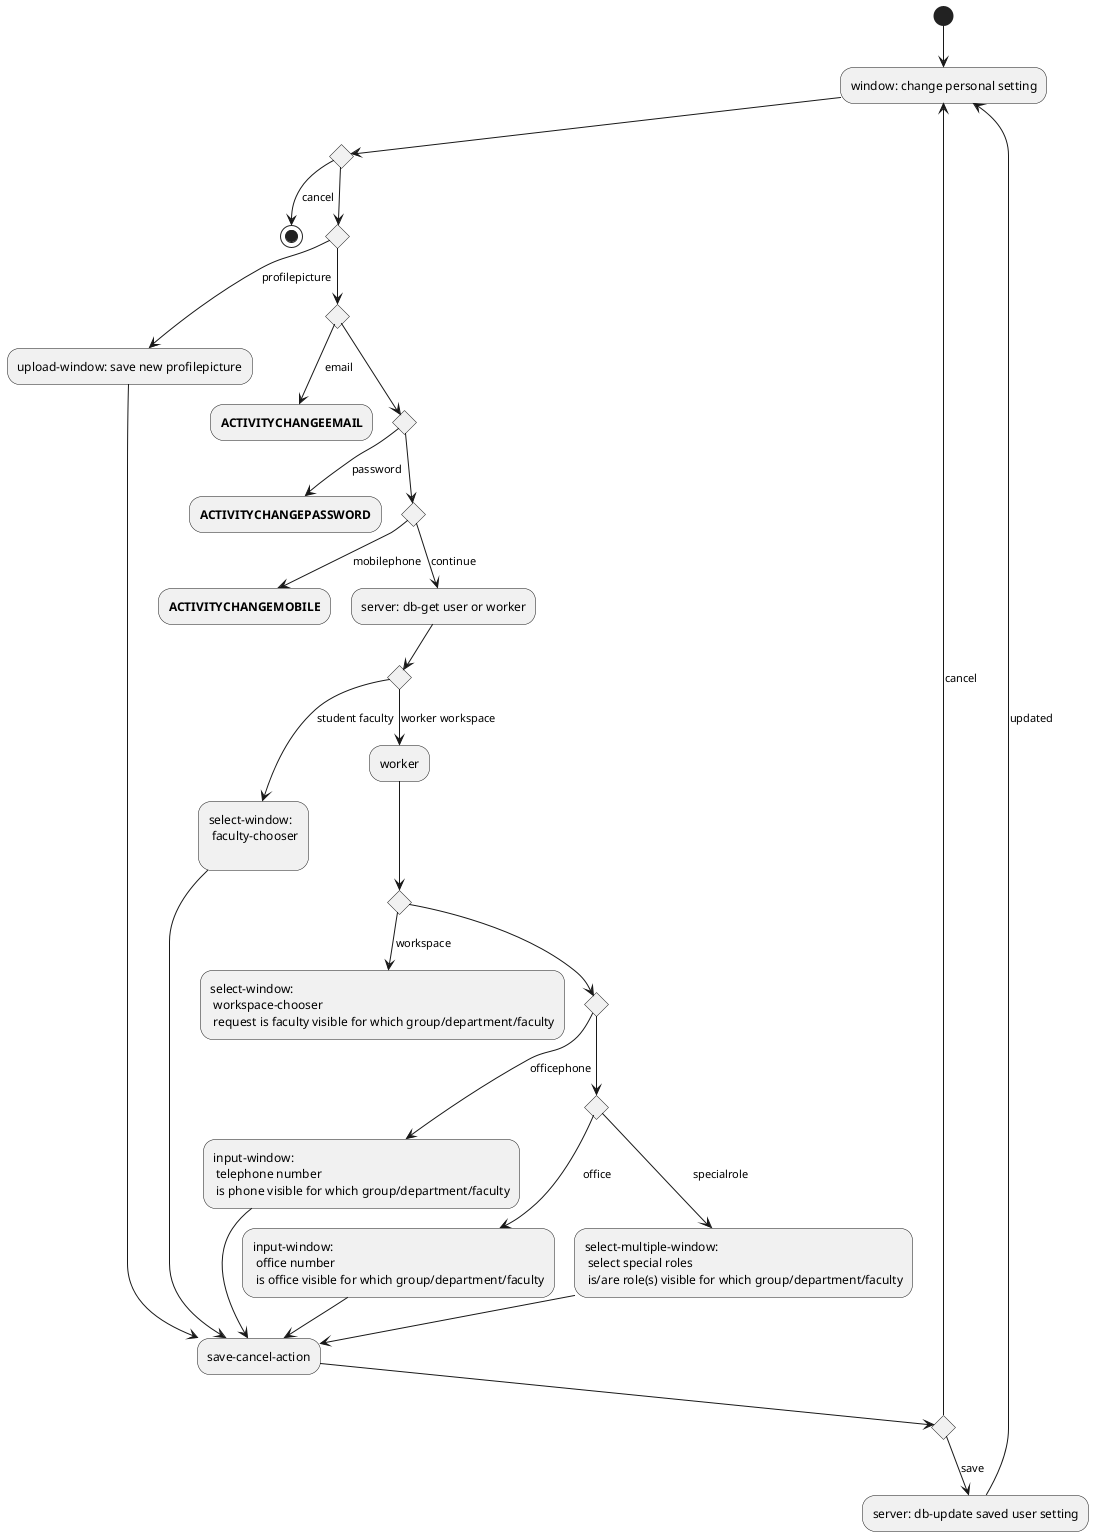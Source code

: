     @startuml
(*) --> "window: change personal setting"
if "" then
    --> [cancel] (*)
else
    if "" then
        --> [profilepicture] "upload-window: save new profilepicture"
        --> "save-cancel-action"
        if "" then
            --> [save] "server: db-update saved user setting"
            --> [updated] "window: change personal setting"
        else
            --> [cancel] "window: change personal setting"
        Endif
    else
        if "" then
            --> [email] "**ACTIVITYCHANGEEMAIL**"
        else
            if "" then
                --> [password] "**ACTIVITYCHANGEPASSWORD**"
            else
                if "" then
                    --> [mobilephone] "**ACTIVITYCHANGEMOBILE**"
                else
                    --> [continue] "server: db-get user or worker"
                    if "" then
                        --> [student faculty] "select-window:\n faculty-chooser\n"
                        --> "save-cancel-action"
                    else
                        --> [worker workspace] "worker"
                        if "" then
                            --> [workspace] "select-window:\n workspace-chooser\n request is faculty visible for which group/department/faculty"
                        else
                            if "" then
                                --> [officephone] "input-window:\n telephone number\n is phone visible for which group/department/faculty"
                                --> "save-cancel-action"
                            else
                                if "" then
                                    --> [office] "input-window:\n office number\n is office visible for which group/department/faculty"
                                    --> "save-cancel-action"
                                else
                                    --> [specialrole] "select-multiple-window:\n select special roles\n is/are role(s) visible for which group/department/faculty"
                                    --> "save-cancel-action"
                                Endif
                            Endif
                        Endif
                    Endif
                Endif
            Endif
        Endif
    Endif
Endif
@enduml
